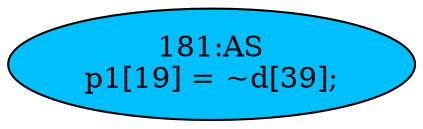 strict digraph "" {
	node [label="\N"];
	"181:AS"	 [ast="<pyverilog.vparser.ast.Assign object at 0x7f40783b4d10>",
		def_var="['p1']",
		fillcolor=deepskyblue,
		label="181:AS
p1[19] = ~d[39];",
		statements="[]",
		style=filled,
		typ=Assign,
		use_var="['d']"];
}
